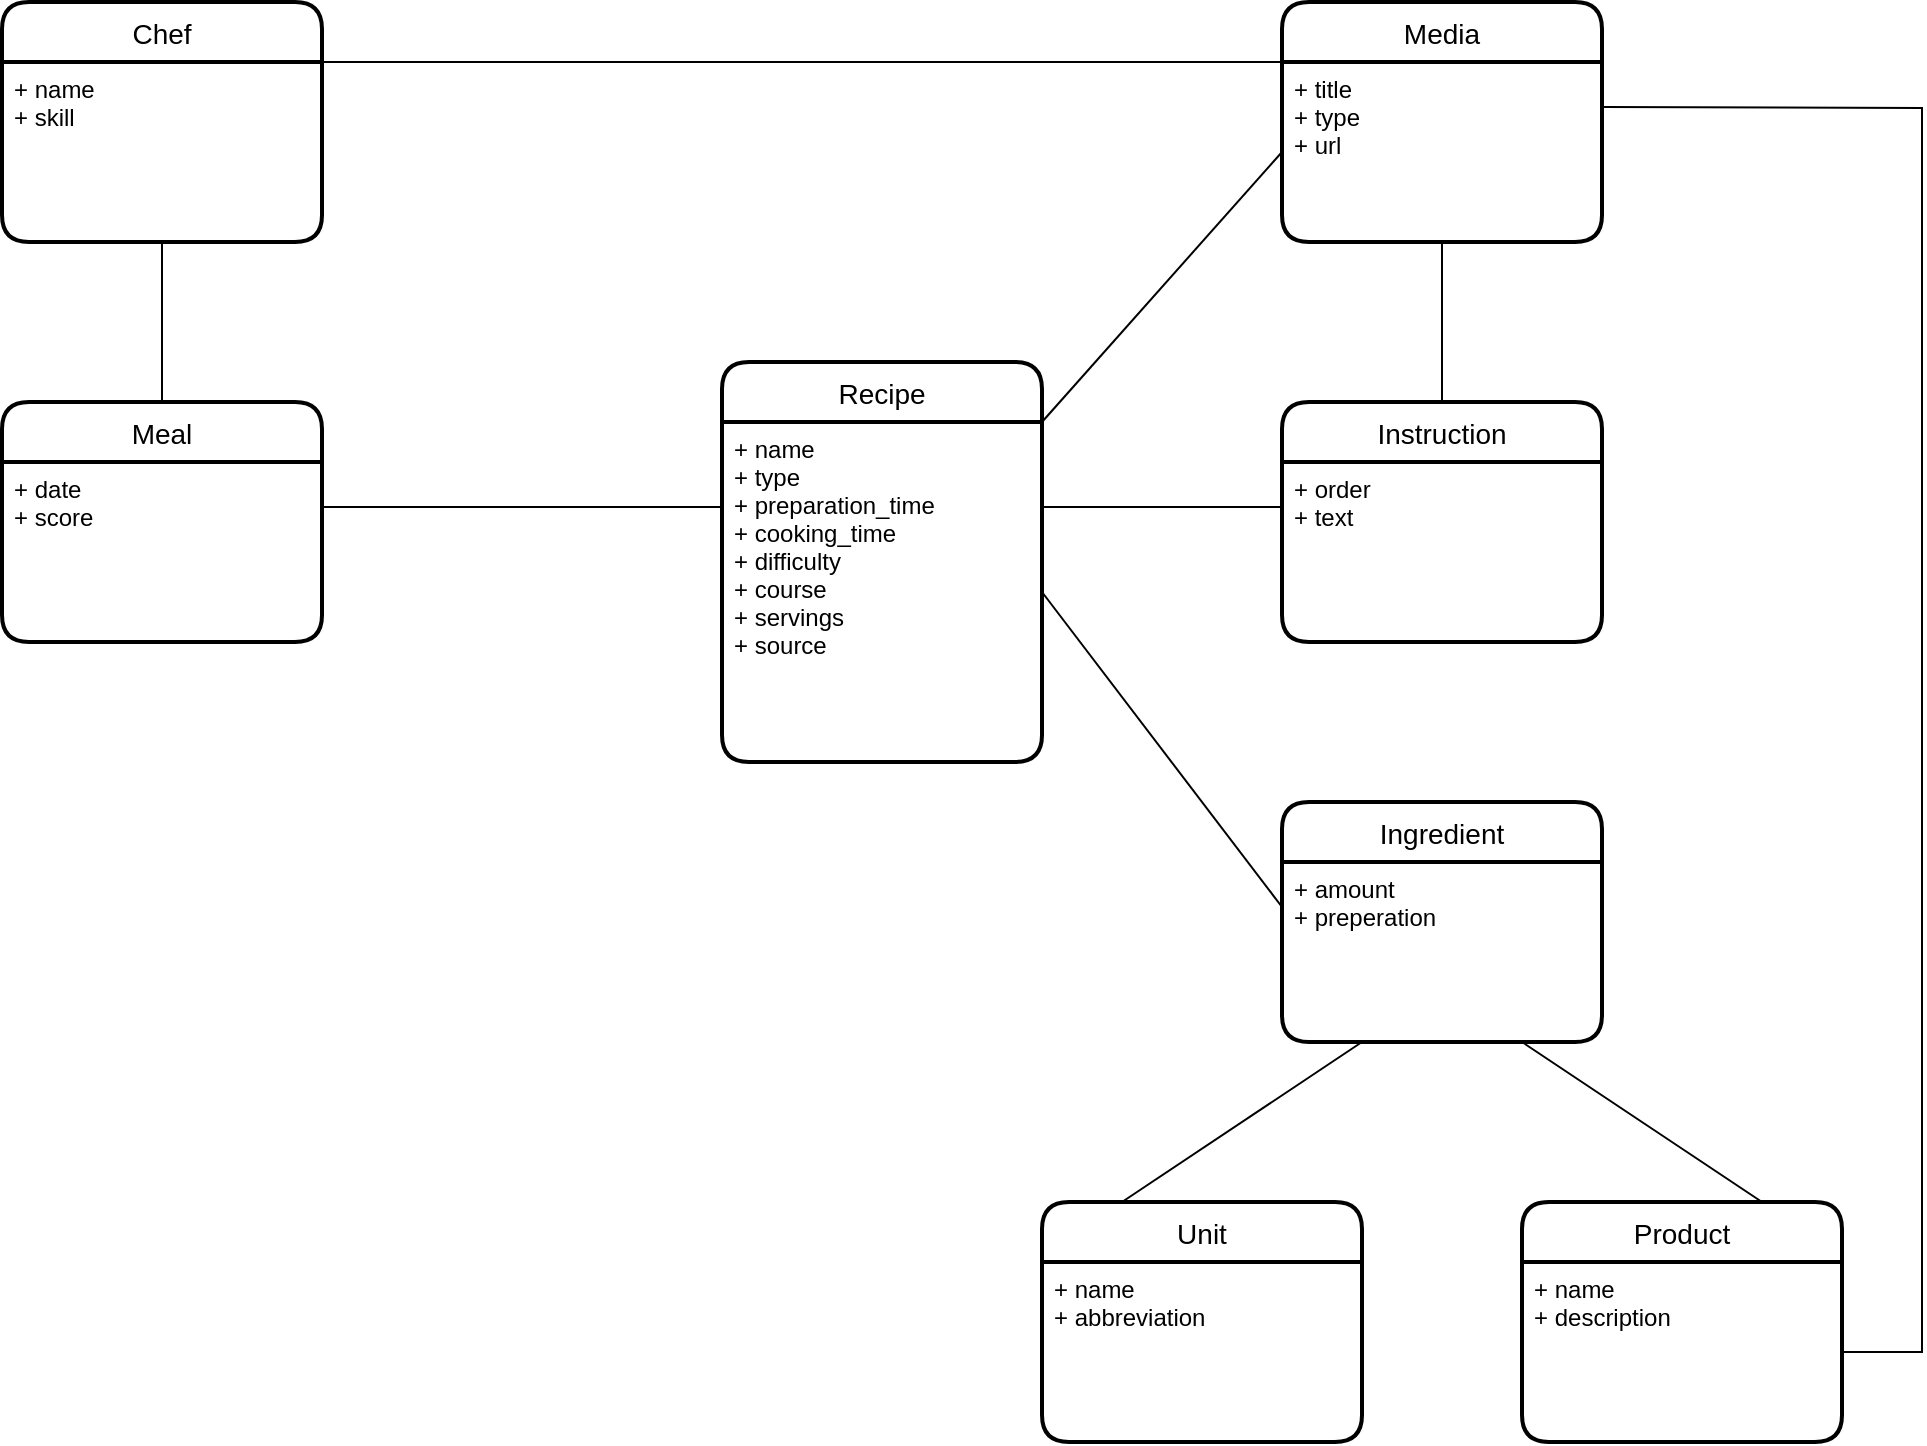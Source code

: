 <mxfile version="20.3.0" type="device"><diagram id="kRnuofMhm6sUTLx8XmTa" name="Page-1"><mxGraphModel dx="1640" dy="2078" grid="1" gridSize="10" guides="1" tooltips="1" connect="1" arrows="1" fold="1" page="1" pageScale="1" pageWidth="850" pageHeight="1100" math="0" shadow="0"><root><mxCell id="0"/><mxCell id="1" parent="0"/><mxCell id="Bs605all-NJuftFSXaeX-1" value="Recipe" style="swimlane;childLayout=stackLayout;horizontal=1;startSize=30;horizontalStack=0;rounded=1;fontSize=14;fontStyle=0;strokeWidth=2;resizeParent=0;resizeLast=1;shadow=0;dashed=0;align=center;" parent="1" vertex="1"><mxGeometry x="440" y="140" width="160" height="200" as="geometry"/></mxCell><mxCell id="Bs605all-NJuftFSXaeX-2" value="+ name&#10;+ type&#10;+ preparation_time&#10;+ cooking_time&#10;+ difficulty&#10;+ course&#10;+ servings&#10;+ source" style="align=left;strokeColor=none;fillColor=none;spacingLeft=4;fontSize=12;verticalAlign=top;resizable=0;rotatable=0;part=1;" parent="Bs605all-NJuftFSXaeX-1" vertex="1"><mxGeometry y="30" width="160" height="170" as="geometry"/></mxCell><mxCell id="Bs605all-NJuftFSXaeX-3" value="Meal" style="swimlane;childLayout=stackLayout;horizontal=1;startSize=30;horizontalStack=0;rounded=1;fontSize=14;fontStyle=0;strokeWidth=2;resizeParent=0;resizeLast=1;shadow=0;dashed=0;align=center;" parent="1" vertex="1"><mxGeometry x="80" y="160" width="160" height="120" as="geometry"/></mxCell><mxCell id="Bs605all-NJuftFSXaeX-4" value="+ date&#10;+ score" style="align=left;strokeColor=none;fillColor=none;spacingLeft=4;fontSize=12;verticalAlign=top;resizable=0;rotatable=0;part=1;" parent="Bs605all-NJuftFSXaeX-3" vertex="1"><mxGeometry y="30" width="160" height="90" as="geometry"/></mxCell><mxCell id="Bs605all-NJuftFSXaeX-5" value="" style="endArrow=none;html=1;rounded=0;exitX=1;exitY=0.25;exitDx=0;exitDy=0;entryX=0;entryY=0.25;entryDx=0;entryDy=0;" parent="1" source="Bs605all-NJuftFSXaeX-4" target="Bs605all-NJuftFSXaeX-2" edge="1"><mxGeometry relative="1" as="geometry"><mxPoint x="340" y="510" as="sourcePoint"/><mxPoint x="500" y="510" as="targetPoint"/></mxGeometry></mxCell><mxCell id="Bs605all-NJuftFSXaeX-6" value="Product" style="swimlane;childLayout=stackLayout;horizontal=1;startSize=30;horizontalStack=0;rounded=1;fontSize=14;fontStyle=0;strokeWidth=2;resizeParent=0;resizeLast=1;shadow=0;dashed=0;align=center;" parent="1" vertex="1"><mxGeometry x="840" y="560" width="160" height="120" as="geometry"/></mxCell><mxCell id="Bs605all-NJuftFSXaeX-7" value="+ name&#10;+ description" style="align=left;strokeColor=none;fillColor=none;spacingLeft=4;fontSize=12;verticalAlign=top;resizable=0;rotatable=0;part=1;" parent="Bs605all-NJuftFSXaeX-6" vertex="1"><mxGeometry y="30" width="160" height="90" as="geometry"/></mxCell><mxCell id="Bs605all-NJuftFSXaeX-8" value="Unit" style="swimlane;childLayout=stackLayout;horizontal=1;startSize=30;horizontalStack=0;rounded=1;fontSize=14;fontStyle=0;strokeWidth=2;resizeParent=0;resizeLast=1;shadow=0;dashed=0;align=center;" parent="1" vertex="1"><mxGeometry x="600" y="560" width="160" height="120" as="geometry"/></mxCell><mxCell id="Bs605all-NJuftFSXaeX-9" value="+ name&#10;+ abbreviation" style="align=left;strokeColor=none;fillColor=none;spacingLeft=4;fontSize=12;verticalAlign=top;resizable=0;rotatable=0;part=1;" parent="Bs605all-NJuftFSXaeX-8" vertex="1"><mxGeometry y="30" width="160" height="90" as="geometry"/></mxCell><mxCell id="Bs605all-NJuftFSXaeX-10" value="Ingredient" style="swimlane;childLayout=stackLayout;horizontal=1;startSize=30;horizontalStack=0;rounded=1;fontSize=14;fontStyle=0;strokeWidth=2;resizeParent=0;resizeLast=1;shadow=0;dashed=0;align=center;" parent="1" vertex="1"><mxGeometry x="720" y="360" width="160" height="120" as="geometry"/></mxCell><mxCell id="Bs605all-NJuftFSXaeX-11" value="+ amount&#10;+ preperation" style="align=left;strokeColor=none;fillColor=none;spacingLeft=4;fontSize=12;verticalAlign=top;resizable=0;rotatable=0;part=1;" parent="Bs605all-NJuftFSXaeX-10" vertex="1"><mxGeometry y="30" width="160" height="90" as="geometry"/></mxCell><mxCell id="Bs605all-NJuftFSXaeX-12" value="Instruction" style="swimlane;childLayout=stackLayout;horizontal=1;startSize=30;horizontalStack=0;rounded=1;fontSize=14;fontStyle=0;strokeWidth=2;resizeParent=0;resizeLast=1;shadow=0;dashed=0;align=center;" parent="1" vertex="1"><mxGeometry x="720" y="160" width="160" height="120" as="geometry"/></mxCell><mxCell id="Bs605all-NJuftFSXaeX-13" value="+ order&#10;+ text" style="align=left;strokeColor=none;fillColor=none;spacingLeft=4;fontSize=12;verticalAlign=top;resizable=0;rotatable=0;part=1;" parent="Bs605all-NJuftFSXaeX-12" vertex="1"><mxGeometry y="30" width="160" height="90" as="geometry"/></mxCell><mxCell id="Bs605all-NJuftFSXaeX-16" value="" style="endArrow=none;html=1;rounded=0;entryX=0.75;entryY=1;entryDx=0;entryDy=0;exitX=0.75;exitY=0;exitDx=0;exitDy=0;" parent="1" source="Bs605all-NJuftFSXaeX-6" target="Bs605all-NJuftFSXaeX-11" edge="1"><mxGeometry relative="1" as="geometry"><mxPoint x="720" y="550" as="sourcePoint"/><mxPoint x="770" y="510" as="targetPoint"/></mxGeometry></mxCell><mxCell id="Bs605all-NJuftFSXaeX-17" value="" style="endArrow=none;html=1;rounded=0;exitX=0.25;exitY=0;exitDx=0;exitDy=0;entryX=0.25;entryY=1;entryDx=0;entryDy=0;" parent="1" source="Bs605all-NJuftFSXaeX-8" target="Bs605all-NJuftFSXaeX-11" edge="1"><mxGeometry relative="1" as="geometry"><mxPoint x="730" y="570" as="sourcePoint"/><mxPoint x="680" y="490" as="targetPoint"/></mxGeometry></mxCell><mxCell id="Bs605all-NJuftFSXaeX-19" value="Chef" style="swimlane;childLayout=stackLayout;horizontal=1;startSize=30;horizontalStack=0;rounded=1;fontSize=14;fontStyle=0;strokeWidth=2;resizeParent=0;resizeLast=1;shadow=0;dashed=0;align=center;" parent="1" vertex="1"><mxGeometry x="80" y="-40" width="160" height="120" as="geometry"/></mxCell><mxCell id="Bs605all-NJuftFSXaeX-20" value="+ name&#10;+ skill" style="align=left;strokeColor=none;fillColor=none;spacingLeft=4;fontSize=12;verticalAlign=top;resizable=0;rotatable=0;part=1;" parent="Bs605all-NJuftFSXaeX-19" vertex="1"><mxGeometry y="30" width="160" height="90" as="geometry"/></mxCell><mxCell id="Bs605all-NJuftFSXaeX-21" value="" style="endArrow=none;html=1;rounded=0;exitX=0.5;exitY=0;exitDx=0;exitDy=0;" parent="1" source="Bs605all-NJuftFSXaeX-3" edge="1"><mxGeometry relative="1" as="geometry"><mxPoint x="250" y="222.5" as="sourcePoint"/><mxPoint x="160" y="80" as="targetPoint"/></mxGeometry></mxCell><mxCell id="k0Gxy95RfU7pBryFP8Uk-3" value="Media" style="swimlane;childLayout=stackLayout;horizontal=1;startSize=30;horizontalStack=0;rounded=1;fontSize=14;fontStyle=0;strokeWidth=2;resizeParent=0;resizeLast=1;shadow=0;dashed=0;align=center;" parent="1" vertex="1"><mxGeometry x="720" y="-40" width="160" height="120" as="geometry"/></mxCell><mxCell id="k0Gxy95RfU7pBryFP8Uk-4" value="+ title&#10;+ type&#10;+ url" style="align=left;strokeColor=none;fillColor=none;spacingLeft=4;fontSize=12;verticalAlign=top;resizable=0;rotatable=0;part=1;" parent="k0Gxy95RfU7pBryFP8Uk-3" vertex="1"><mxGeometry y="30" width="160" height="90" as="geometry"/></mxCell><mxCell id="k0Gxy95RfU7pBryFP8Uk-7" value="" style="endArrow=none;html=1;rounded=0;entryX=0.5;entryY=1;entryDx=0;entryDy=0;exitX=0.5;exitY=0;exitDx=0;exitDy=0;" parent="1" source="Bs605all-NJuftFSXaeX-12" target="k0Gxy95RfU7pBryFP8Uk-4" edge="1"><mxGeometry relative="1" as="geometry"><mxPoint x="730" y="570" as="sourcePoint"/><mxPoint x="770" y="490" as="targetPoint"/></mxGeometry></mxCell><mxCell id="k0Gxy95RfU7pBryFP8Uk-8" value="" style="endArrow=none;html=1;rounded=0;entryX=0;entryY=0.5;entryDx=0;entryDy=0;exitX=1;exitY=0;exitDx=0;exitDy=0;" parent="1" source="Bs605all-NJuftFSXaeX-2" target="k0Gxy95RfU7pBryFP8Uk-4" edge="1"><mxGeometry relative="1" as="geometry"><mxPoint x="810" y="170" as="sourcePoint"/><mxPoint x="810" y="90" as="targetPoint"/></mxGeometry></mxCell><mxCell id="k0Gxy95RfU7pBryFP8Uk-9" value="" style="endArrow=none;html=1;rounded=0;entryX=0;entryY=0.25;entryDx=0;entryDy=0;exitX=1;exitY=0.25;exitDx=0;exitDy=0;" parent="1" source="Bs605all-NJuftFSXaeX-2" target="Bs605all-NJuftFSXaeX-13" edge="1"><mxGeometry relative="1" as="geometry"><mxPoint x="820" y="180" as="sourcePoint"/><mxPoint x="820" y="100" as="targetPoint"/></mxGeometry></mxCell><mxCell id="k0Gxy95RfU7pBryFP8Uk-10" value="" style="endArrow=none;html=1;rounded=0;entryX=0;entryY=0.25;entryDx=0;entryDy=0;exitX=1;exitY=0.5;exitDx=0;exitDy=0;" parent="1" source="Bs605all-NJuftFSXaeX-2" target="Bs605all-NJuftFSXaeX-11" edge="1"><mxGeometry relative="1" as="geometry"><mxPoint x="610" y="222.5" as="sourcePoint"/><mxPoint x="730" y="222.5" as="targetPoint"/></mxGeometry></mxCell><mxCell id="k0Gxy95RfU7pBryFP8Uk-11" value="" style="endArrow=none;html=1;rounded=0;exitX=1;exitY=0.5;exitDx=0;exitDy=0;entryX=1;entryY=0.25;entryDx=0;entryDy=0;" parent="1" source="Bs605all-NJuftFSXaeX-7" target="k0Gxy95RfU7pBryFP8Uk-4" edge="1"><mxGeometry relative="1" as="geometry"><mxPoint x="1040" y="390" as="sourcePoint"/><mxPoint x="930" y="60" as="targetPoint"/><Array as="points"><mxPoint x="1040" y="635"/><mxPoint x="1040" y="13"/></Array></mxGeometry></mxCell><mxCell id="i07INdX_DLSTPorFy-5Z-3" value="" style="endArrow=none;html=1;rounded=0;exitX=1;exitY=0;exitDx=0;exitDy=0;entryX=0;entryY=0;entryDx=0;entryDy=0;" parent="1" source="Bs605all-NJuftFSXaeX-20" target="k0Gxy95RfU7pBryFP8Uk-4" edge="1"><mxGeometry relative="1" as="geometry"><mxPoint x="170" y="170" as="sourcePoint"/><mxPoint x="170" y="90" as="targetPoint"/></mxGeometry></mxCell></root></mxGraphModel></diagram></mxfile>